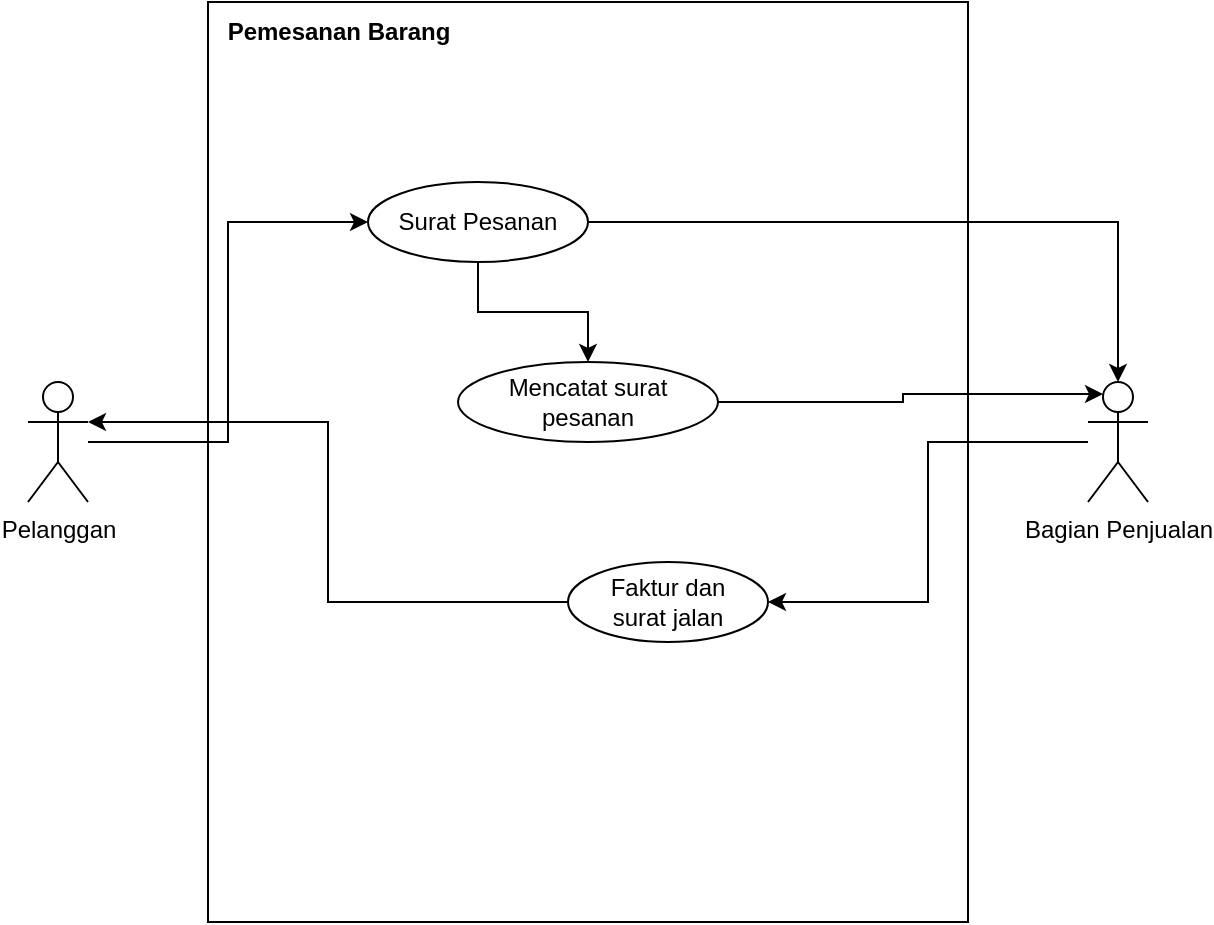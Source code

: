 <mxfile version="21.3.2" type="github">
  <diagram name="Page-1" id="XIC4esXYD0cBb3S4FwK3">
    <mxGraphModel dx="1216" dy="544" grid="1" gridSize="10" guides="1" tooltips="1" connect="1" arrows="1" fold="1" page="1" pageScale="1" pageWidth="850" pageHeight="1100" math="0" shadow="0">
      <root>
        <mxCell id="0" />
        <mxCell id="1" parent="0" />
        <mxCell id="E7OeqzelO8EWKugM96J4-9" value="" style="rounded=0;whiteSpace=wrap;html=1;direction=south;" vertex="1" parent="1">
          <mxGeometry x="200" y="80" width="380" height="460" as="geometry" />
        </mxCell>
        <mxCell id="E7OeqzelO8EWKugM96J4-23" style="edgeStyle=orthogonalEdgeStyle;rounded=0;orthogonalLoop=1;jettySize=auto;html=1;entryX=1;entryY=0.5;entryDx=0;entryDy=0;" edge="1" parent="1" source="E7OeqzelO8EWKugM96J4-2" target="E7OeqzelO8EWKugM96J4-22">
          <mxGeometry relative="1" as="geometry" />
        </mxCell>
        <mxCell id="E7OeqzelO8EWKugM96J4-2" value="Bagian Penjualan" style="shape=umlActor;verticalLabelPosition=bottom;verticalAlign=top;html=1;outlineConnect=0;" vertex="1" parent="1">
          <mxGeometry x="640" y="270" width="30" height="60" as="geometry" />
        </mxCell>
        <mxCell id="E7OeqzelO8EWKugM96J4-15" style="edgeStyle=orthogonalEdgeStyle;rounded=0;orthogonalLoop=1;jettySize=auto;html=1;entryX=0;entryY=0.5;entryDx=0;entryDy=0;" edge="1" parent="1" source="E7OeqzelO8EWKugM96J4-4" target="E7OeqzelO8EWKugM96J4-11">
          <mxGeometry relative="1" as="geometry" />
        </mxCell>
        <mxCell id="E7OeqzelO8EWKugM96J4-4" value="Pelanggan" style="shape=umlActor;verticalLabelPosition=bottom;verticalAlign=top;html=1;outlineConnect=0;" vertex="1" parent="1">
          <mxGeometry x="110" y="270" width="30" height="60" as="geometry" />
        </mxCell>
        <mxCell id="E7OeqzelO8EWKugM96J4-10" value="&lt;b&gt;Pemesanan Barang&lt;/b&gt;" style="text;html=1;align=center;verticalAlign=middle;resizable=0;points=[];autosize=1;strokeColor=none;fillColor=none;" vertex="1" parent="1">
          <mxGeometry x="200" y="80" width="130" height="30" as="geometry" />
        </mxCell>
        <mxCell id="E7OeqzelO8EWKugM96J4-19" style="edgeStyle=orthogonalEdgeStyle;rounded=0;orthogonalLoop=1;jettySize=auto;html=1;exitX=0.5;exitY=1;exitDx=0;exitDy=0;" edge="1" parent="1" source="E7OeqzelO8EWKugM96J4-11" target="E7OeqzelO8EWKugM96J4-18">
          <mxGeometry relative="1" as="geometry" />
        </mxCell>
        <mxCell id="E7OeqzelO8EWKugM96J4-27" style="edgeStyle=orthogonalEdgeStyle;rounded=0;orthogonalLoop=1;jettySize=auto;html=1;exitX=1;exitY=0.5;exitDx=0;exitDy=0;entryX=0.5;entryY=0;entryDx=0;entryDy=0;entryPerimeter=0;" edge="1" parent="1" source="E7OeqzelO8EWKugM96J4-11" target="E7OeqzelO8EWKugM96J4-2">
          <mxGeometry relative="1" as="geometry" />
        </mxCell>
        <mxCell id="E7OeqzelO8EWKugM96J4-11" value="Surat Pesanan" style="ellipse;whiteSpace=wrap;html=1;" vertex="1" parent="1">
          <mxGeometry x="280" y="170" width="110" height="40" as="geometry" />
        </mxCell>
        <mxCell id="E7OeqzelO8EWKugM96J4-28" style="edgeStyle=orthogonalEdgeStyle;rounded=0;orthogonalLoop=1;jettySize=auto;html=1;exitX=1;exitY=0.5;exitDx=0;exitDy=0;entryX=0.25;entryY=0.1;entryDx=0;entryDy=0;entryPerimeter=0;" edge="1" parent="1" source="E7OeqzelO8EWKugM96J4-18" target="E7OeqzelO8EWKugM96J4-2">
          <mxGeometry relative="1" as="geometry" />
        </mxCell>
        <mxCell id="E7OeqzelO8EWKugM96J4-18" value="Mencatat surat pesanan" style="ellipse;whiteSpace=wrap;html=1;" vertex="1" parent="1">
          <mxGeometry x="325" y="260" width="130" height="40" as="geometry" />
        </mxCell>
        <mxCell id="E7OeqzelO8EWKugM96J4-25" style="edgeStyle=orthogonalEdgeStyle;rounded=0;orthogonalLoop=1;jettySize=auto;html=1;exitX=0;exitY=0.5;exitDx=0;exitDy=0;entryX=1;entryY=0.333;entryDx=0;entryDy=0;entryPerimeter=0;" edge="1" parent="1" source="E7OeqzelO8EWKugM96J4-22" target="E7OeqzelO8EWKugM96J4-4">
          <mxGeometry relative="1" as="geometry" />
        </mxCell>
        <mxCell id="E7OeqzelO8EWKugM96J4-22" value="Faktur dan &lt;br&gt;surat jalan" style="ellipse;whiteSpace=wrap;html=1;" vertex="1" parent="1">
          <mxGeometry x="380" y="360" width="100" height="40" as="geometry" />
        </mxCell>
      </root>
    </mxGraphModel>
  </diagram>
</mxfile>
